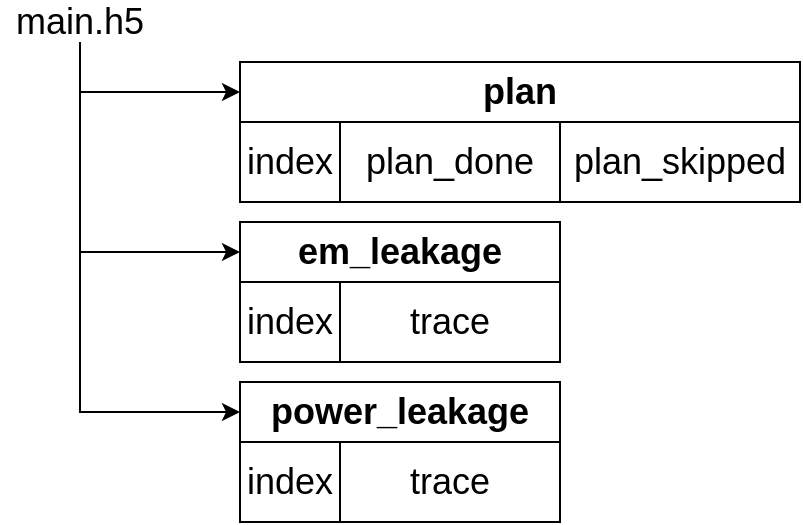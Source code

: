 <mxfile version="14.0.1" type="device"><diagram id="-5cNiwMmBzeL4X5TOI7y" name="Page-1"><mxGraphModel dx="2062" dy="1157" grid="1" gridSize="10" guides="1" tooltips="1" connect="1" arrows="1" fold="1" page="1" pageScale="1" pageWidth="850" pageHeight="1100" math="0" shadow="0"><root><mxCell id="0"/><mxCell id="1" parent="0"/><mxCell id="4_aQH5u8Z5_g_o1WLW6Z-21" style="edgeStyle=orthogonalEdgeStyle;rounded=0;orthogonalLoop=1;jettySize=auto;html=1;exitX=0.5;exitY=1;exitDx=0;exitDy=0;entryX=0;entryY=0.5;entryDx=0;entryDy=0;fontSize=18;" edge="1" parent="1" source="4_aQH5u8Z5_g_o1WLW6Z-1" target="4_aQH5u8Z5_g_o1WLW6Z-15"><mxGeometry relative="1" as="geometry"/></mxCell><mxCell id="4_aQH5u8Z5_g_o1WLW6Z-22" style="edgeStyle=orthogonalEdgeStyle;rounded=0;orthogonalLoop=1;jettySize=auto;html=1;exitX=0.5;exitY=1;exitDx=0;exitDy=0;entryX=0;entryY=0.5;entryDx=0;entryDy=0;fontSize=18;" edge="1" parent="1" source="4_aQH5u8Z5_g_o1WLW6Z-1" target="4_aQH5u8Z5_g_o1WLW6Z-10"><mxGeometry relative="1" as="geometry"/></mxCell><mxCell id="4_aQH5u8Z5_g_o1WLW6Z-26" style="edgeStyle=orthogonalEdgeStyle;rounded=0;orthogonalLoop=1;jettySize=auto;html=1;exitX=0.5;exitY=1;exitDx=0;exitDy=0;entryX=0;entryY=0.5;entryDx=0;entryDy=0;fontSize=18;" edge="1" parent="1" source="4_aQH5u8Z5_g_o1WLW6Z-1" target="4_aQH5u8Z5_g_o1WLW6Z-23"><mxGeometry relative="1" as="geometry"/></mxCell><mxCell id="4_aQH5u8Z5_g_o1WLW6Z-1" value="main.h5" style="text;html=1;strokeColor=none;fillColor=none;align=center;verticalAlign=middle;whiteSpace=wrap;rounded=0;fontSize=18;fontStyle=0" vertex="1" parent="1"><mxGeometry x="120" y="280" width="80" height="20" as="geometry"/></mxCell><mxCell id="4_aQH5u8Z5_g_o1WLW6Z-10" value="em_leakage" style="rounded=0;whiteSpace=wrap;html=1;fontSize=18;fontStyle=1" vertex="1" parent="1"><mxGeometry x="240" y="390" width="160" height="30" as="geometry"/></mxCell><mxCell id="4_aQH5u8Z5_g_o1WLW6Z-12" value="index" style="rounded=0;whiteSpace=wrap;html=1;fontSize=18;" vertex="1" parent="1"><mxGeometry x="240" y="420" width="50" height="40" as="geometry"/></mxCell><mxCell id="4_aQH5u8Z5_g_o1WLW6Z-13" value="trace" style="rounded=0;whiteSpace=wrap;html=1;fontSize=18;" vertex="1" parent="1"><mxGeometry x="290" y="420" width="110" height="40" as="geometry"/></mxCell><mxCell id="4_aQH5u8Z5_g_o1WLW6Z-15" value="&lt;b&gt;plan&lt;/b&gt;" style="rounded=0;whiteSpace=wrap;html=1;fontSize=18;" vertex="1" parent="1"><mxGeometry x="240" y="310" width="280" height="30" as="geometry"/></mxCell><mxCell id="4_aQH5u8Z5_g_o1WLW6Z-16" value="index" style="rounded=0;whiteSpace=wrap;html=1;fontSize=18;" vertex="1" parent="1"><mxGeometry x="240" y="340" width="50" height="40" as="geometry"/></mxCell><mxCell id="4_aQH5u8Z5_g_o1WLW6Z-17" value="plan_done" style="rounded=0;whiteSpace=wrap;html=1;fontSize=18;" vertex="1" parent="1"><mxGeometry x="290" y="340" width="110" height="40" as="geometry"/></mxCell><mxCell id="4_aQH5u8Z5_g_o1WLW6Z-18" value="plan_skipped" style="rounded=0;whiteSpace=wrap;html=1;fontSize=18;" vertex="1" parent="1"><mxGeometry x="400" y="340" width="120" height="40" as="geometry"/></mxCell><mxCell id="4_aQH5u8Z5_g_o1WLW6Z-23" value="power_leakage" style="rounded=0;whiteSpace=wrap;html=1;fontSize=18;fontStyle=1" vertex="1" parent="1"><mxGeometry x="240" y="470" width="160" height="30" as="geometry"/></mxCell><mxCell id="4_aQH5u8Z5_g_o1WLW6Z-24" value="index" style="rounded=0;whiteSpace=wrap;html=1;fontSize=18;" vertex="1" parent="1"><mxGeometry x="240" y="500" width="50" height="40" as="geometry"/></mxCell><mxCell id="4_aQH5u8Z5_g_o1WLW6Z-25" value="trace" style="rounded=0;whiteSpace=wrap;html=1;fontSize=18;" vertex="1" parent="1"><mxGeometry x="290" y="500" width="110" height="40" as="geometry"/></mxCell></root></mxGraphModel></diagram></mxfile>